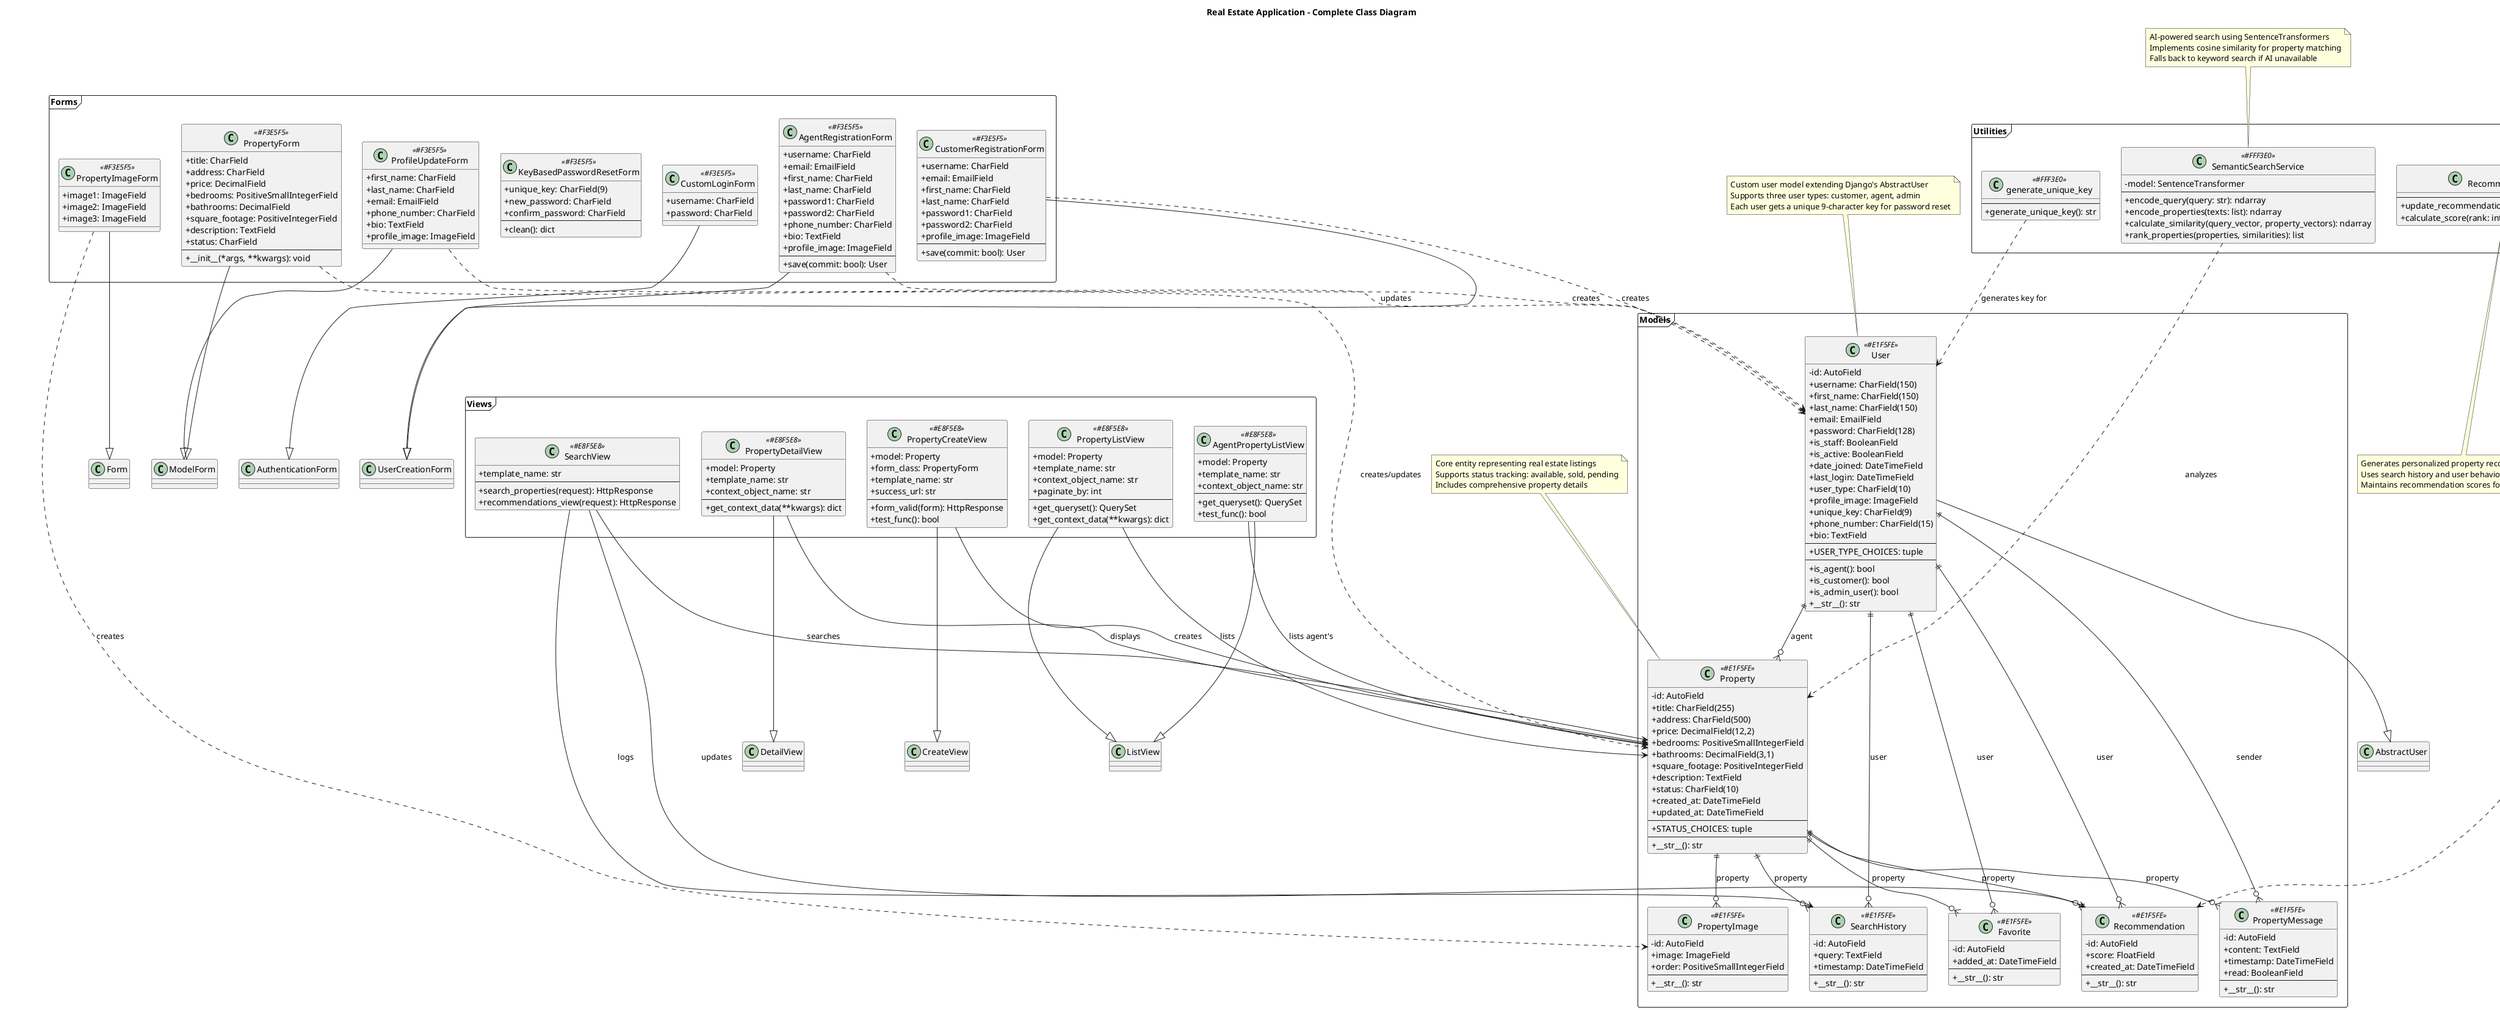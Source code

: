 @startuml Complete_Real_Estate_Class_Diagram

title Real Estate Application - Complete Class Diagram
skinparam classAttributeIconSize 0
skinparam monochrome false
skinparam backgroundColor #FFFFFF

!define ENTITY_COLOR #E1F5FE
!define FORM_COLOR #F3E5F5
!define VIEW_COLOR #E8F5E8
!define UTILITY_COLOR #FFF3E0

' ===========================================
' MODELS (ENTITIES)
' ===========================================

package "Models" <<Frame>> {

    class User <<ENTITY_COLOR>> {
        - id: AutoField
        + username: CharField(150)
        + first_name: CharField(150)
        + last_name: CharField(150)
        + email: EmailField
        + password: CharField(128)
        + is_staff: BooleanField
        + is_active: BooleanField
        + date_joined: DateTimeField
        + last_login: DateTimeField
        + user_type: CharField(10)
        + profile_image: ImageField
        + unique_key: CharField(9)
        + phone_number: CharField(15)
        + bio: TextField
        --
        + USER_TYPE_CHOICES: tuple
        --
        + is_agent(): bool
        + is_customer(): bool
        + is_admin_user(): bool
        + __str__(): str
    }

    class Property <<ENTITY_COLOR>> {
        - id: AutoField
        + title: CharField(255)
        + address: CharField(500)
        + price: DecimalField(12,2)
        + bedrooms: PositiveSmallIntegerField
        + bathrooms: DecimalField(3,1)
        + square_footage: PositiveIntegerField
        + description: TextField
        + status: CharField(10)
        + created_at: DateTimeField
        + updated_at: DateTimeField
        --
        + STATUS_CHOICES: tuple
        --
        + __str__(): str
    }

    class PropertyImage <<ENTITY_COLOR>> {
        - id: AutoField
        + image: ImageField
        + order: PositiveSmallIntegerField
        --
        + __str__(): str
    }

    class Favorite <<ENTITY_COLOR>> {
        - id: AutoField
        + added_at: DateTimeField
        --
        + __str__(): str
    }

    class PropertyMessage <<ENTITY_COLOR>> {
        - id: AutoField
        + content: TextField
        + timestamp: DateTimeField
        + read: BooleanField
        --
        + __str__(): str
    }

    class SearchHistory <<ENTITY_COLOR>> {
        - id: AutoField
        + query: TextField
        + timestamp: DateTimeField
        --
        + __str__(): str
    }

    class Recommendation <<ENTITY_COLOR>> {
        - id: AutoField
        + score: FloatField
        + created_at: DateTimeField
        --
        + __str__(): str
    }
}

' ===========================================
' FORMS
' ===========================================

package "Forms" <<Frame>> {

    class CustomerRegistrationForm <<FORM_COLOR>> {
        + username: CharField
        + email: EmailField
        + first_name: CharField
        + last_name: CharField
        + password1: CharField
        + password2: CharField
        + profile_image: ImageField
        --
        + save(commit: bool): User
    }

    class AgentRegistrationForm <<FORM_COLOR>> {
        + username: CharField
        + email: EmailField
        + first_name: CharField
        + last_name: CharField
        + password1: CharField
        + password2: CharField
        + phone_number: CharField
        + bio: TextField
        + profile_image: ImageField
        --
        + save(commit: bool): User
    }

    class CustomLoginForm <<FORM_COLOR>> {
        + username: CharField
        + password: CharField
    }

    class KeyBasedPasswordResetForm <<FORM_COLOR>> {
        + unique_key: CharField(9)
        + new_password: CharField
        + confirm_password: CharField
        --
        + clean(): dict
    }

    class ProfileUpdateForm <<FORM_COLOR>> {
        + first_name: CharField
        + last_name: CharField
        + email: EmailField
        + phone_number: CharField
        + bio: TextField
        + profile_image: ImageField
    }

    class PropertyForm <<FORM_COLOR>> {
        + title: CharField
        + address: CharField
        + price: DecimalField
        + bedrooms: PositiveSmallIntegerField
        + bathrooms: DecimalField
        + square_footage: PositiveIntegerField
        + description: TextField
        + status: CharField
        --
        + __init__(*args, **kwargs): void
    }

    class PropertyImageForm <<FORM_COLOR>> {
        + image1: ImageField
        + image2: ImageField
        + image3: ImageField
    }
}

' ===========================================
' VIEWS
' ===========================================

package "Views" <<Frame>> {

    class PropertyListView <<VIEW_COLOR>> {
        + model: Property
        + template_name: str
        + context_object_name: str
        + paginate_by: int
        --
        + get_queryset(): QuerySet
        + get_context_data(**kwargs): dict
    }

    class PropertyDetailView <<VIEW_COLOR>> {
        + model: Property
        + template_name: str
        + context_object_name: str
        --
        + get_context_data(**kwargs): dict
    }

    class PropertyCreateView <<VIEW_COLOR>> {
        + model: Property
        + form_class: PropertyForm
        + template_name: str
        + success_url: str
        --
        + form_valid(form): HttpResponse
        + test_func(): bool
    }

    class AgentPropertyListView <<VIEW_COLOR>> {
        + model: Property
        + template_name: str
        + context_object_name: str
        --
        + get_queryset(): QuerySet
        + test_func(): bool
    }

    class SearchView <<VIEW_COLOR>> {
        + template_name: str
        --
        + search_properties(request): HttpResponse
        + recommendations_view(request): HttpResponse
    }
}

' ===========================================
' UTILITY CLASSES
' ===========================================

package "Utilities" <<Frame>> {

    class generate_unique_key <<UTILITY_COLOR>> {
        --
        + generate_unique_key(): str
    }

    class SemanticSearchService <<UTILITY_COLOR>> {
        - model: SentenceTransformer
        --
        + encode_query(query: str): ndarray
        + encode_properties(texts: list): ndarray
        + calculate_similarity(query_vector, property_vectors): ndarray
        + rank_properties(properties, similarities): list
    }

    class RecommendationService <<UTILITY_COLOR>> {
        --
        + update_recommendations(user, query, results): void
        + calculate_score(rank: int): float
    }
}

' ===========================================
' RELATIONSHIPS
' ===========================================

' User relationships
User ||--o{ Property : "agent"
User ||--o{ Favorite : "user"
User ||--o{ PropertyMessage : "sender"
User ||--o{ SearchHistory : "user"
User ||--o{ Recommendation : "user"

' Property relationships
Property ||--o{ PropertyImage : "property"
Property ||--o{ Favorite : "property"
Property ||--o{ PropertyMessage : "property"
Property ||--o{ SearchHistory : "property"
Property ||--o{ Recommendation : "property"

' Form to Model relationships
CustomerRegistrationForm ..> User : "creates"
AgentRegistrationForm ..> User : "creates"
ProfileUpdateForm ..> User : "updates"
PropertyForm ..> Property : "creates/updates"
PropertyImageForm ..> PropertyImage : "creates"

' View to Model relationships
PropertyListView --> Property : "lists"
PropertyDetailView --> Property : "displays"
PropertyCreateView --> Property : "creates"
AgentPropertyListView --> Property : "lists agent's"
SearchView --> Property : "searches"
SearchView --> SearchHistory : "logs"
SearchView --> Recommendation : "updates"

' Service relationships
SemanticSearchService ..> Property : "analyzes"
RecommendationService ..> Recommendation : "manages"
generate_unique_key ..> User : "generates key for"

' Inheritance
CustomerRegistrationForm --|> UserCreationForm
AgentRegistrationForm --|> UserCreationForm
CustomLoginForm --|> AuthenticationForm
ProfileUpdateForm --|> ModelForm
PropertyForm --|> ModelForm
PropertyImageForm --|> Form

PropertyListView --|> ListView
PropertyDetailView --|> DetailView
PropertyCreateView --|> CreateView
AgentPropertyListView --|> ListView

User --|> AbstractUser

note top of User
    Custom user model extending Django's AbstractUser
    Supports three user types: customer, agent, admin
    Each user gets a unique 9-character key for password reset
end note

note top of Property
    Core entity representing real estate listings
    Supports status tracking: available, sold, pending
    Includes comprehensive property details
end note

note top of SemanticSearchService
    AI-powered search using SentenceTransformers
    Implements cosine similarity for property matching
    Falls back to keyword search if AI unavailable
end note

note bottom of RecommendationService
    Generates personalized property recommendations
    Uses search history and user behavior patterns
    Maintains recommendation scores for ranking
end note

@enduml
